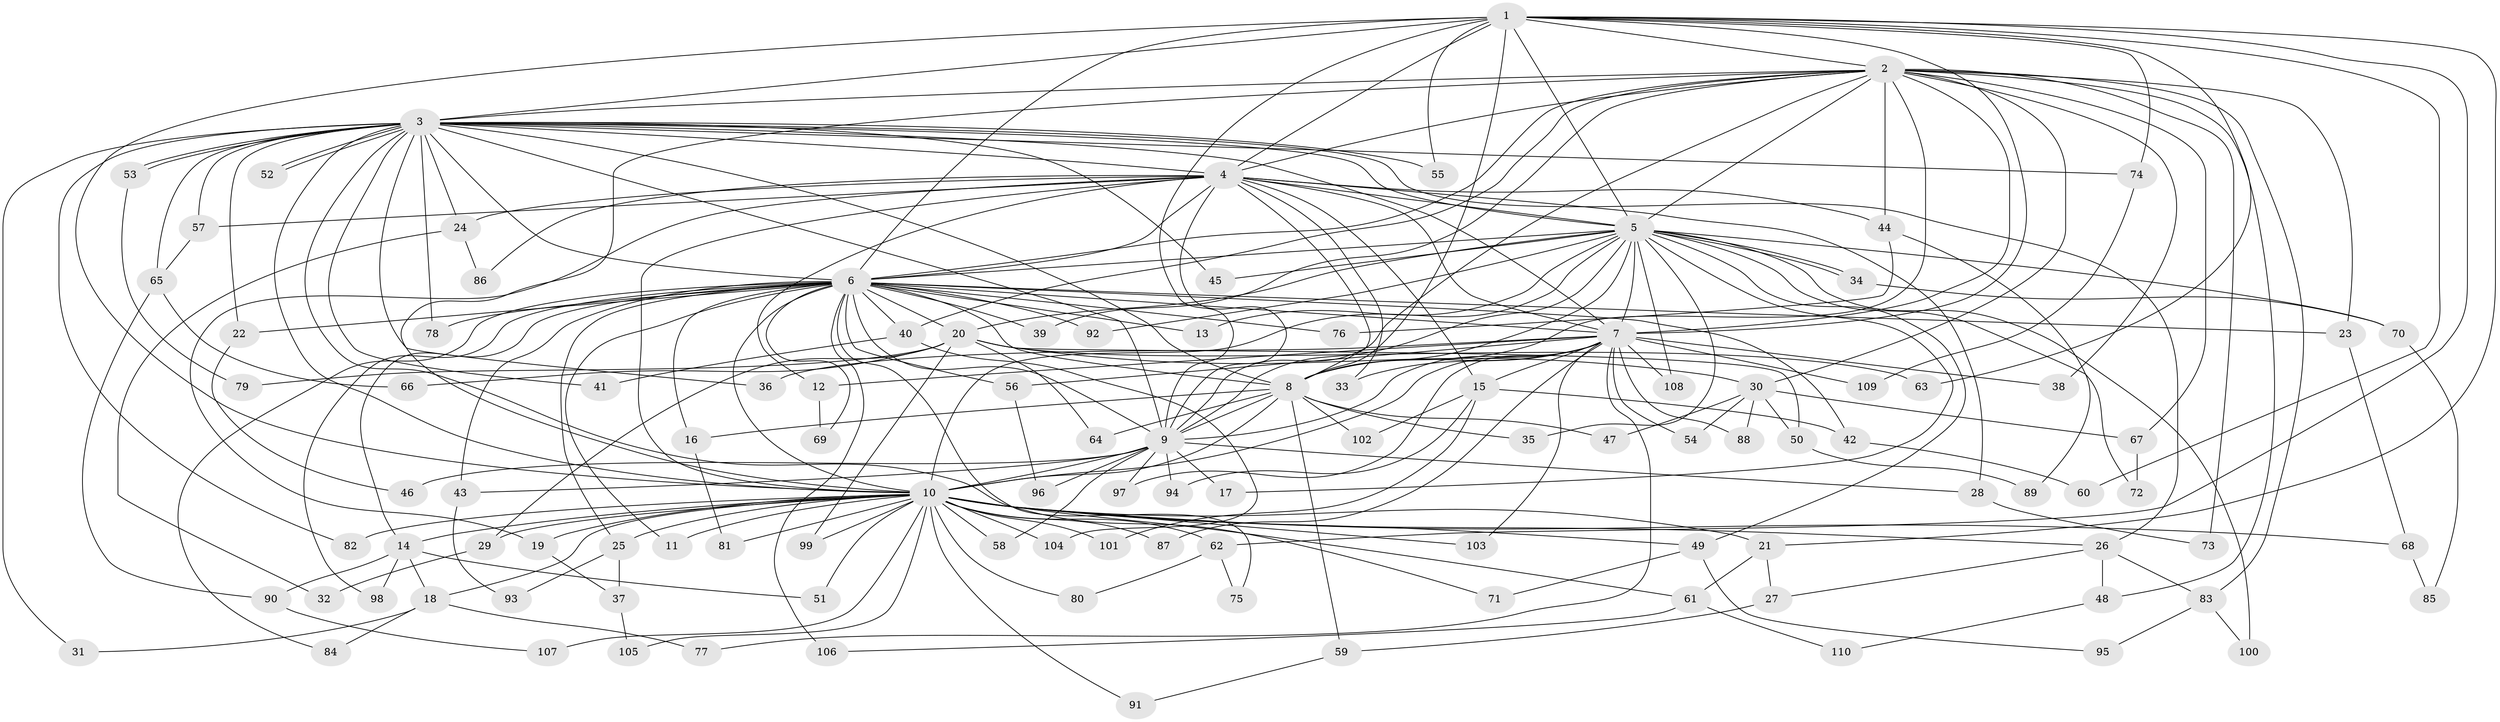 // Generated by graph-tools (version 1.1) at 2025/45/03/09/25 04:45:10]
// undirected, 110 vertices, 245 edges
graph export_dot {
graph [start="1"]
  node [color=gray90,style=filled];
  1;
  2;
  3;
  4;
  5;
  6;
  7;
  8;
  9;
  10;
  11;
  12;
  13;
  14;
  15;
  16;
  17;
  18;
  19;
  20;
  21;
  22;
  23;
  24;
  25;
  26;
  27;
  28;
  29;
  30;
  31;
  32;
  33;
  34;
  35;
  36;
  37;
  38;
  39;
  40;
  41;
  42;
  43;
  44;
  45;
  46;
  47;
  48;
  49;
  50;
  51;
  52;
  53;
  54;
  55;
  56;
  57;
  58;
  59;
  60;
  61;
  62;
  63;
  64;
  65;
  66;
  67;
  68;
  69;
  70;
  71;
  72;
  73;
  74;
  75;
  76;
  77;
  78;
  79;
  80;
  81;
  82;
  83;
  84;
  85;
  86;
  87;
  88;
  89;
  90;
  91;
  92;
  93;
  94;
  95;
  96;
  97;
  98;
  99;
  100;
  101;
  102;
  103;
  104;
  105;
  106;
  107;
  108;
  109;
  110;
  1 -- 2;
  1 -- 3;
  1 -- 4;
  1 -- 5;
  1 -- 6;
  1 -- 7;
  1 -- 8;
  1 -- 9;
  1 -- 10;
  1 -- 21;
  1 -- 55;
  1 -- 60;
  1 -- 62;
  1 -- 63;
  1 -- 74;
  2 -- 3;
  2 -- 4;
  2 -- 5;
  2 -- 6;
  2 -- 7;
  2 -- 8;
  2 -- 9;
  2 -- 10;
  2 -- 23;
  2 -- 30;
  2 -- 38;
  2 -- 39;
  2 -- 40;
  2 -- 44;
  2 -- 48;
  2 -- 67;
  2 -- 73;
  2 -- 83;
  3 -- 4;
  3 -- 5;
  3 -- 6;
  3 -- 7;
  3 -- 8;
  3 -- 9;
  3 -- 10;
  3 -- 22;
  3 -- 24;
  3 -- 26;
  3 -- 31;
  3 -- 36;
  3 -- 41;
  3 -- 45;
  3 -- 52;
  3 -- 52;
  3 -- 53;
  3 -- 53;
  3 -- 55;
  3 -- 57;
  3 -- 65;
  3 -- 71;
  3 -- 74;
  3 -- 78;
  3 -- 82;
  4 -- 5;
  4 -- 6;
  4 -- 7;
  4 -- 8;
  4 -- 9;
  4 -- 10;
  4 -- 12;
  4 -- 15;
  4 -- 19;
  4 -- 24;
  4 -- 28;
  4 -- 33;
  4 -- 44;
  4 -- 57;
  4 -- 86;
  5 -- 6;
  5 -- 7;
  5 -- 8;
  5 -- 9;
  5 -- 10;
  5 -- 13;
  5 -- 17;
  5 -- 20;
  5 -- 34;
  5 -- 34;
  5 -- 35;
  5 -- 45;
  5 -- 49;
  5 -- 70;
  5 -- 72;
  5 -- 92;
  5 -- 100;
  5 -- 108;
  6 -- 7;
  6 -- 8;
  6 -- 9;
  6 -- 10;
  6 -- 11;
  6 -- 13;
  6 -- 14;
  6 -- 16;
  6 -- 20;
  6 -- 22;
  6 -- 23;
  6 -- 25;
  6 -- 39;
  6 -- 40;
  6 -- 42;
  6 -- 43;
  6 -- 56;
  6 -- 69;
  6 -- 75;
  6 -- 76;
  6 -- 78;
  6 -- 84;
  6 -- 92;
  6 -- 98;
  6 -- 106;
  7 -- 8;
  7 -- 9;
  7 -- 10;
  7 -- 12;
  7 -- 15;
  7 -- 33;
  7 -- 36;
  7 -- 38;
  7 -- 54;
  7 -- 56;
  7 -- 77;
  7 -- 87;
  7 -- 88;
  7 -- 97;
  7 -- 103;
  7 -- 108;
  7 -- 109;
  8 -- 9;
  8 -- 10;
  8 -- 16;
  8 -- 35;
  8 -- 47;
  8 -- 59;
  8 -- 64;
  8 -- 102;
  9 -- 10;
  9 -- 17;
  9 -- 28;
  9 -- 43;
  9 -- 46;
  9 -- 58;
  9 -- 94;
  9 -- 96;
  9 -- 97;
  10 -- 11;
  10 -- 14;
  10 -- 18;
  10 -- 19;
  10 -- 21;
  10 -- 25;
  10 -- 26;
  10 -- 29;
  10 -- 49;
  10 -- 51;
  10 -- 58;
  10 -- 61;
  10 -- 62;
  10 -- 68;
  10 -- 80;
  10 -- 81;
  10 -- 82;
  10 -- 87;
  10 -- 91;
  10 -- 99;
  10 -- 101;
  10 -- 103;
  10 -- 104;
  10 -- 105;
  10 -- 107;
  12 -- 69;
  14 -- 18;
  14 -- 51;
  14 -- 90;
  14 -- 98;
  15 -- 42;
  15 -- 94;
  15 -- 101;
  15 -- 102;
  16 -- 81;
  18 -- 31;
  18 -- 77;
  18 -- 84;
  19 -- 37;
  20 -- 29;
  20 -- 30;
  20 -- 50;
  20 -- 63;
  20 -- 64;
  20 -- 66;
  20 -- 79;
  20 -- 99;
  21 -- 27;
  21 -- 61;
  22 -- 46;
  23 -- 68;
  24 -- 32;
  24 -- 86;
  25 -- 37;
  25 -- 93;
  26 -- 27;
  26 -- 48;
  26 -- 83;
  27 -- 59;
  28 -- 73;
  29 -- 32;
  30 -- 47;
  30 -- 50;
  30 -- 54;
  30 -- 67;
  30 -- 88;
  34 -- 70;
  37 -- 105;
  40 -- 41;
  40 -- 104;
  42 -- 60;
  43 -- 93;
  44 -- 76;
  44 -- 89;
  48 -- 110;
  49 -- 71;
  49 -- 95;
  50 -- 89;
  53 -- 79;
  56 -- 96;
  57 -- 65;
  59 -- 91;
  61 -- 106;
  61 -- 110;
  62 -- 75;
  62 -- 80;
  65 -- 66;
  65 -- 90;
  67 -- 72;
  68 -- 85;
  70 -- 85;
  74 -- 109;
  83 -- 95;
  83 -- 100;
  90 -- 107;
}
